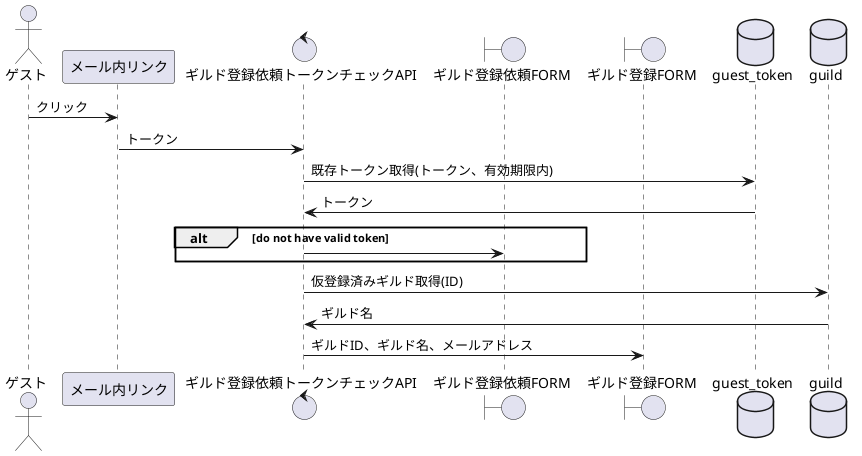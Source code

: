 @startuml

actor ゲスト as guest
participant メール内リンク as mail
control ギルド登録依頼トークンチェックAPI as handler
boundary ギルド登録依頼FORM as form3
boundary ギルド登録FORM as form
database guest_token
database guild

guest -> mail:クリック
mail -> handler:トークン
handler -> guest_token:既存トークン取得(トークン、有効期限内)
guest_token -> handler:トークン
alt do not have valid token
handler -> form3:
end
handler -> guild:仮登録済みギルド取得(ID)
guild -> handler:ギルド名
handler -> form:ギルドID、ギルド名、メールアドレス

@enduml